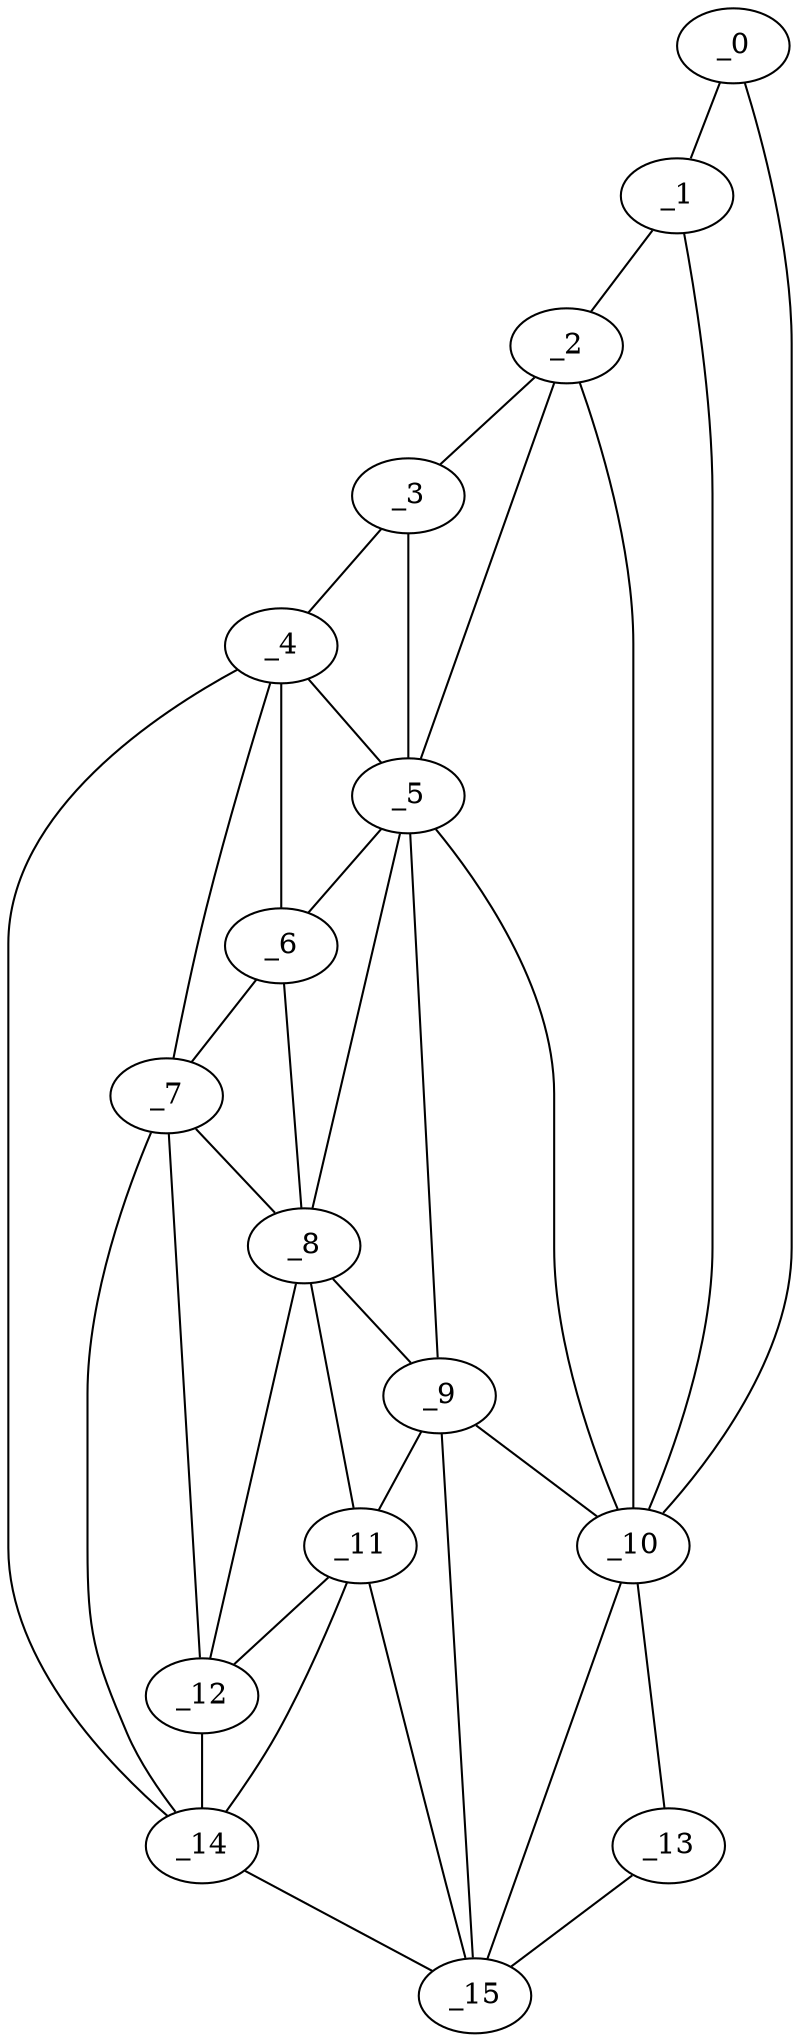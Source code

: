 graph "obj86__150.gxl" {
	_0	 [x=32,
		y=10];
	_1	 [x=32,
		y=16];
	_0 -- _1	 [valence=1];
	_10	 [x=94,
		y=8];
	_0 -- _10	 [valence=1];
	_2	 [x=41,
		y=38];
	_1 -- _2	 [valence=1];
	_1 -- _10	 [valence=2];
	_3	 [x=56,
		y=66];
	_2 -- _3	 [valence=1];
	_5	 [x=72,
		y=52];
	_2 -- _5	 [valence=2];
	_2 -- _10	 [valence=2];
	_4	 [x=67,
		y=69];
	_3 -- _4	 [valence=1];
	_3 -- _5	 [valence=1];
	_4 -- _5	 [valence=2];
	_6	 [x=75,
		y=61];
	_4 -- _6	 [valence=2];
	_7	 [x=80,
		y=62];
	_4 -- _7	 [valence=1];
	_14	 [x=102,
		y=64];
	_4 -- _14	 [valence=1];
	_5 -- _6	 [valence=2];
	_8	 [x=83,
		y=54];
	_5 -- _8	 [valence=1];
	_9	 [x=93,
		y=41];
	_5 -- _9	 [valence=2];
	_5 -- _10	 [valence=1];
	_6 -- _7	 [valence=2];
	_6 -- _8	 [valence=2];
	_7 -- _8	 [valence=2];
	_12	 [x=100,
		y=58];
	_7 -- _12	 [valence=2];
	_7 -- _14	 [valence=2];
	_8 -- _9	 [valence=2];
	_11	 [x=99,
		y=48];
	_8 -- _11	 [valence=1];
	_8 -- _12	 [valence=2];
	_9 -- _10	 [valence=2];
	_9 -- _11	 [valence=1];
	_15	 [x=103,
		y=18];
	_9 -- _15	 [valence=2];
	_13	 [x=102,
		y=11];
	_10 -- _13	 [valence=1];
	_10 -- _15	 [valence=1];
	_11 -- _12	 [valence=2];
	_11 -- _14	 [valence=2];
	_11 -- _15	 [valence=1];
	_12 -- _14	 [valence=2];
	_13 -- _15	 [valence=1];
	_14 -- _15	 [valence=1];
}

